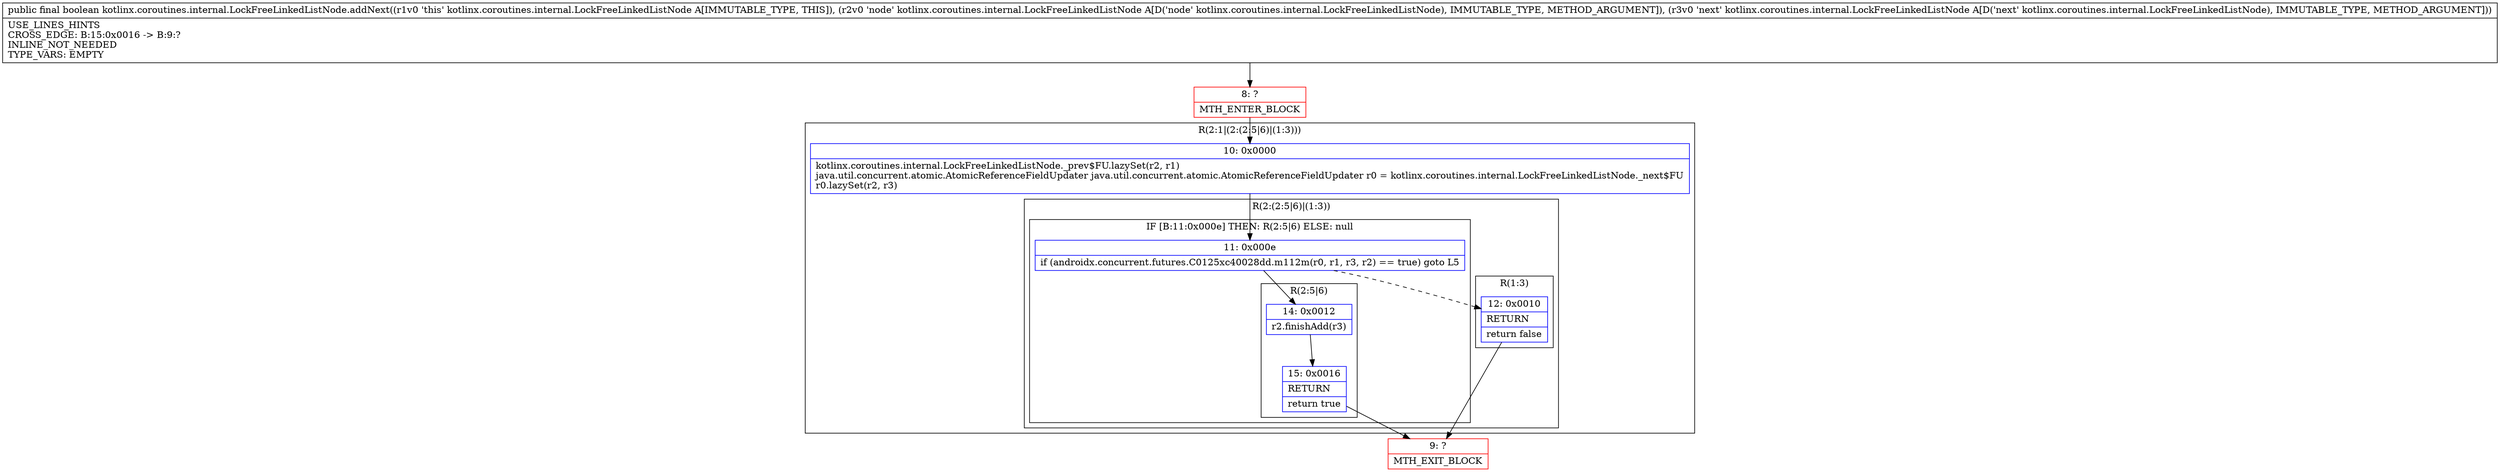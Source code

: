 digraph "CFG forkotlinx.coroutines.internal.LockFreeLinkedListNode.addNext(Lkotlinx\/coroutines\/internal\/LockFreeLinkedListNode;Lkotlinx\/coroutines\/internal\/LockFreeLinkedListNode;)Z" {
subgraph cluster_Region_1588437985 {
label = "R(2:1|(2:(2:5|6)|(1:3)))";
node [shape=record,color=blue];
Node_10 [shape=record,label="{10\:\ 0x0000|kotlinx.coroutines.internal.LockFreeLinkedListNode._prev$FU.lazySet(r2, r1)\ljava.util.concurrent.atomic.AtomicReferenceFieldUpdater java.util.concurrent.atomic.AtomicReferenceFieldUpdater r0 = kotlinx.coroutines.internal.LockFreeLinkedListNode._next$FU\lr0.lazySet(r2, r3)\l}"];
subgraph cluster_Region_1255354414 {
label = "R(2:(2:5|6)|(1:3))";
node [shape=record,color=blue];
subgraph cluster_IfRegion_918294396 {
label = "IF [B:11:0x000e] THEN: R(2:5|6) ELSE: null";
node [shape=record,color=blue];
Node_11 [shape=record,label="{11\:\ 0x000e|if (androidx.concurrent.futures.C0125xc40028dd.m112m(r0, r1, r3, r2) == true) goto L5\l}"];
subgraph cluster_Region_301275193 {
label = "R(2:5|6)";
node [shape=record,color=blue];
Node_14 [shape=record,label="{14\:\ 0x0012|r2.finishAdd(r3)\l}"];
Node_15 [shape=record,label="{15\:\ 0x0016|RETURN\l|return true\l}"];
}
}
subgraph cluster_Region_1578085603 {
label = "R(1:3)";
node [shape=record,color=blue];
Node_12 [shape=record,label="{12\:\ 0x0010|RETURN\l|return false\l}"];
}
}
}
Node_8 [shape=record,color=red,label="{8\:\ ?|MTH_ENTER_BLOCK\l}"];
Node_9 [shape=record,color=red,label="{9\:\ ?|MTH_EXIT_BLOCK\l}"];
MethodNode[shape=record,label="{public final boolean kotlinx.coroutines.internal.LockFreeLinkedListNode.addNext((r1v0 'this' kotlinx.coroutines.internal.LockFreeLinkedListNode A[IMMUTABLE_TYPE, THIS]), (r2v0 'node' kotlinx.coroutines.internal.LockFreeLinkedListNode A[D('node' kotlinx.coroutines.internal.LockFreeLinkedListNode), IMMUTABLE_TYPE, METHOD_ARGUMENT]), (r3v0 'next' kotlinx.coroutines.internal.LockFreeLinkedListNode A[D('next' kotlinx.coroutines.internal.LockFreeLinkedListNode), IMMUTABLE_TYPE, METHOD_ARGUMENT]))  | USE_LINES_HINTS\lCROSS_EDGE: B:15:0x0016 \-\> B:9:?\lINLINE_NOT_NEEDED\lTYPE_VARS: EMPTY\l}"];
MethodNode -> Node_8;Node_10 -> Node_11;
Node_11 -> Node_12[style=dashed];
Node_11 -> Node_14;
Node_14 -> Node_15;
Node_15 -> Node_9;
Node_12 -> Node_9;
Node_8 -> Node_10;
}

